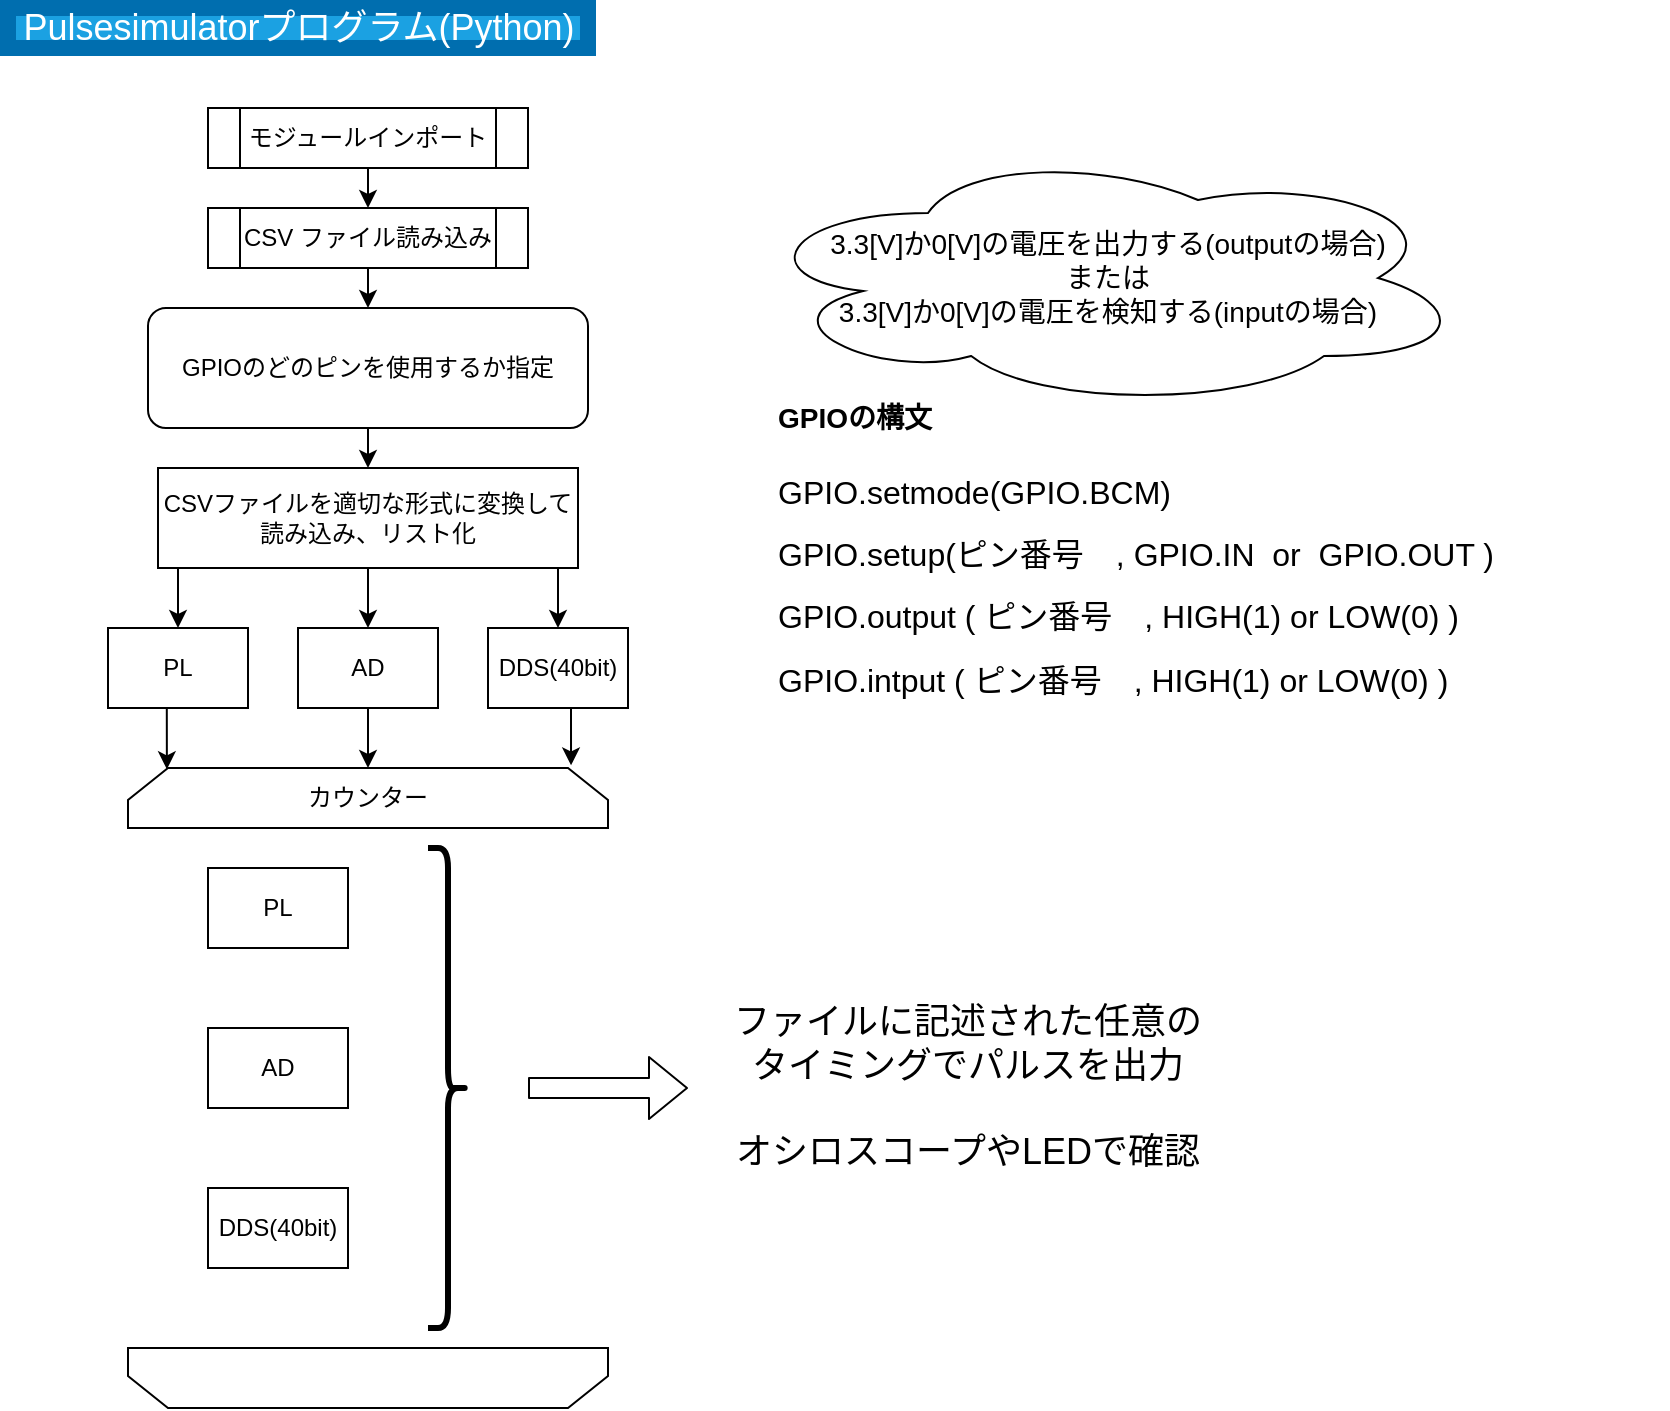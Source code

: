<mxfile version="13.1.3">
    <diagram id="6hGFLwfOUW9BJ-s0fimq" name="Page-1">
        <mxGraphModel dx="758" dy="815" grid="1" gridSize="10" guides="1" tooltips="1" connect="1" arrows="1" fold="1" page="0" pageScale="1" pageWidth="827" pageHeight="1169" math="0" shadow="0">
            <root>
                <mxCell id="0"/>
                <mxCell id="1" parent="0"/>
                <mxCell id="2" value="&lt;font style=&quot;font-size: 18px&quot;&gt;Pulsesimulatorプログラム(Python)&lt;br&gt;&lt;/font&gt;" style="text;html=1;align=center;verticalAlign=middle;resizable=0;points=[];autosize=1;strokeWidth=8;fillColor=#1ba1e2;strokeColor=#006EAF;fontColor=#ffffff;" parent="1" vertex="1">
                    <mxGeometry x="20" y="50" width="290" height="20" as="geometry"/>
                </mxCell>
                <mxCell id="14" style="edgeStyle=orthogonalEdgeStyle;rounded=0;orthogonalLoop=1;jettySize=auto;html=1;exitX=0.5;exitY=1;exitDx=0;exitDy=0;entryX=0.5;entryY=0;entryDx=0;entryDy=0;" parent="1" source="7" target="10" edge="1">
                    <mxGeometry relative="1" as="geometry"/>
                </mxCell>
                <mxCell id="7" value="CSV ファイル読み込み" style="shape=process;whiteSpace=wrap;html=1;backgroundOutline=1;strokeWidth=1;" parent="1" vertex="1">
                    <mxGeometry x="120" y="150" width="160" height="30" as="geometry"/>
                </mxCell>
                <mxCell id="9" style="edgeStyle=orthogonalEdgeStyle;rounded=0;orthogonalLoop=1;jettySize=auto;html=1;exitX=0.5;exitY=1;exitDx=0;exitDy=0;entryX=0.5;entryY=0;entryDx=0;entryDy=0;" parent="1" source="8" target="7" edge="1">
                    <mxGeometry relative="1" as="geometry"/>
                </mxCell>
                <mxCell id="8" value="モジュールインポート" style="shape=process;whiteSpace=wrap;html=1;backgroundOutline=1;strokeWidth=1;" parent="1" vertex="1">
                    <mxGeometry x="120" y="100" width="160" height="30" as="geometry"/>
                </mxCell>
                <mxCell id="45" style="edgeStyle=orthogonalEdgeStyle;rounded=0;orthogonalLoop=1;jettySize=auto;html=1;exitX=0.5;exitY=1;exitDx=0;exitDy=0;entryX=0.5;entryY=0;entryDx=0;entryDy=0;fontSize=18;" parent="1" source="10" target="15" edge="1">
                    <mxGeometry relative="1" as="geometry"/>
                </mxCell>
                <mxCell id="10" value="GPIOのどのピンを使用するか指定" style="rounded=1;whiteSpace=wrap;html=1;strokeWidth=1;" parent="1" vertex="1">
                    <mxGeometry x="90" y="200" width="220" height="60" as="geometry"/>
                </mxCell>
                <mxCell id="21" style="edgeStyle=orthogonalEdgeStyle;rounded=0;orthogonalLoop=1;jettySize=auto;html=1;exitX=0;exitY=1;exitDx=0;exitDy=0;entryX=0.5;entryY=0;entryDx=0;entryDy=0;" parent="1" source="15" target="16" edge="1">
                    <mxGeometry relative="1" as="geometry"/>
                </mxCell>
                <mxCell id="23" style="edgeStyle=orthogonalEdgeStyle;rounded=0;orthogonalLoop=1;jettySize=auto;html=1;exitX=1;exitY=1;exitDx=0;exitDy=0;entryX=0.5;entryY=0;entryDx=0;entryDy=0;" parent="1" source="15" target="18" edge="1">
                    <mxGeometry relative="1" as="geometry"/>
                </mxCell>
                <mxCell id="24" style="edgeStyle=orthogonalEdgeStyle;rounded=0;orthogonalLoop=1;jettySize=auto;html=1;exitX=0.5;exitY=1;exitDx=0;exitDy=0;" parent="1" source="15" target="17" edge="1">
                    <mxGeometry relative="1" as="geometry"/>
                </mxCell>
                <mxCell id="15" value="CSVファイルを適切な形式に変換して読み込み、リスト化" style="rounded=0;whiteSpace=wrap;html=1;strokeWidth=1;" parent="1" vertex="1">
                    <mxGeometry x="95" y="280" width="210" height="50" as="geometry"/>
                </mxCell>
                <mxCell id="34" style="edgeStyle=orthogonalEdgeStyle;rounded=0;orthogonalLoop=1;jettySize=auto;html=1;exitX=0.5;exitY=1;exitDx=0;exitDy=0;entryX=0.081;entryY=0.022;entryDx=0;entryDy=0;entryPerimeter=0;" parent="1" source="16" target="25" edge="1">
                    <mxGeometry relative="1" as="geometry"/>
                </mxCell>
                <mxCell id="16" value="PL" style="rounded=0;whiteSpace=wrap;html=1;strokeWidth=1;" parent="1" vertex="1">
                    <mxGeometry x="70" y="360" width="70" height="40" as="geometry"/>
                </mxCell>
                <mxCell id="33" style="edgeStyle=orthogonalEdgeStyle;rounded=0;orthogonalLoop=1;jettySize=auto;html=1;exitX=0.5;exitY=1;exitDx=0;exitDy=0;entryX=0.5;entryY=0;entryDx=0;entryDy=0;" parent="1" source="17" target="25" edge="1">
                    <mxGeometry relative="1" as="geometry"/>
                </mxCell>
                <mxCell id="17" value="AD" style="rounded=0;whiteSpace=wrap;html=1;strokeWidth=1;" parent="1" vertex="1">
                    <mxGeometry x="165" y="360" width="70" height="40" as="geometry"/>
                </mxCell>
                <mxCell id="32" style="edgeStyle=orthogonalEdgeStyle;rounded=0;orthogonalLoop=1;jettySize=auto;html=1;exitX=0.5;exitY=1;exitDx=0;exitDy=0;entryX=0.923;entryY=-0.044;entryDx=0;entryDy=0;entryPerimeter=0;" parent="1" source="18" target="25" edge="1">
                    <mxGeometry relative="1" as="geometry">
                        <mxPoint x="295" y="420" as="targetPoint"/>
                    </mxGeometry>
                </mxCell>
                <mxCell id="18" value="DDS(40bit)" style="rounded=0;whiteSpace=wrap;html=1;strokeWidth=1;" parent="1" vertex="1">
                    <mxGeometry x="260" y="360" width="70" height="40" as="geometry"/>
                </mxCell>
                <mxCell id="25" value="カウンター" style="shape=loopLimit;whiteSpace=wrap;html=1;strokeWidth=1;" parent="1" vertex="1">
                    <mxGeometry x="80" y="430" width="240" height="30" as="geometry"/>
                </mxCell>
                <mxCell id="28" value="" style="shape=loopLimit;whiteSpace=wrap;html=1;strokeWidth=1;rotation=-180;" parent="1" vertex="1">
                    <mxGeometry x="80" y="720" width="240" height="30" as="geometry"/>
                </mxCell>
                <mxCell id="29" value="PL" style="rounded=0;whiteSpace=wrap;html=1;strokeWidth=1;" parent="1" vertex="1">
                    <mxGeometry x="120" y="480" width="70" height="40" as="geometry"/>
                </mxCell>
                <mxCell id="30" value="AD" style="rounded=0;whiteSpace=wrap;html=1;strokeWidth=1;" parent="1" vertex="1">
                    <mxGeometry x="120" y="560" width="70" height="40" as="geometry"/>
                </mxCell>
                <mxCell id="31" value="DDS(40bit)" style="rounded=0;whiteSpace=wrap;html=1;strokeWidth=1;" parent="1" vertex="1">
                    <mxGeometry x="120" y="640" width="70" height="40" as="geometry"/>
                </mxCell>
                <mxCell id="35" value="" style="shape=curlyBracket;whiteSpace=wrap;html=1;rounded=1;strokeWidth=3;rotation=-180;" parent="1" vertex="1">
                    <mxGeometry x="230.0" y="470" width="20" height="240" as="geometry"/>
                </mxCell>
                <mxCell id="36" value="" style="shape=flexArrow;endArrow=classic;html=1;" parent="1" edge="1">
                    <mxGeometry width="50" height="50" relative="1" as="geometry">
                        <mxPoint x="280" y="590" as="sourcePoint"/>
                        <mxPoint x="360" y="590" as="targetPoint"/>
                    </mxGeometry>
                </mxCell>
                <mxCell id="37" value="&lt;font style=&quot;font-size: 18px&quot;&gt;ファイルに記述された任意のタイミングでパルスを出力&lt;br&gt;&lt;br&gt;オシロスコープやLEDで確認&lt;/font&gt;" style="text;html=1;strokeColor=none;fillColor=none;align=center;verticalAlign=middle;whiteSpace=wrap;rounded=0;" parent="1" vertex="1">
                    <mxGeometry x="380" y="565" width="240" height="50" as="geometry"/>
                </mxCell>
                <mxCell id="38" value="" style="group" parent="1" vertex="1" connectable="0">
                    <mxGeometry x="400" y="130" width="450" height="290" as="geometry"/>
                </mxCell>
                <mxCell id="11" value="&lt;h1&gt;&lt;font style=&quot;font-size: 14px&quot;&gt;GPIOの構文&lt;/font&gt;&lt;/h1&gt;&lt;p&gt;&lt;font size=&quot;3&quot;&gt;GPIO.setmode(GPIO.BCM)&lt;/font&gt;&lt;/p&gt;&lt;p&gt;&lt;font size=&quot;3&quot;&gt;GPIO.setup(ピン番号　, GPIO.IN&amp;nbsp; or&amp;nbsp; GPIO.OUT )&lt;/font&gt;&lt;/p&gt;&lt;p&gt;&lt;font size=&quot;3&quot;&gt;GPIO.output ( ピン番号　, HIGH(1) or LOW(0) )&lt;/font&gt;&lt;/p&gt;&lt;p&gt;&lt;font size=&quot;3&quot;&gt;GPIO.intput ( ピン番号　, HIGH(1) or LOW(0) )&lt;br&gt;&lt;/font&gt;&lt;/p&gt;&lt;p&gt;&lt;font size=&quot;3&quot;&gt;&amp;nbsp;&lt;/font&gt;&lt;/p&gt;" style="text;html=1;strokeColor=none;fillColor=none;spacing=5;spacingTop=-20;whiteSpace=wrap;overflow=hidden;rounded=0;" parent="38" vertex="1">
                    <mxGeometry y="102" width="430" height="188" as="geometry"/>
                </mxCell>
                <mxCell id="13" value="&lt;font style=&quot;font-size: 14px&quot;&gt;3.3[V]か0[V]の電圧を出力する(outputの場合)&lt;br&gt;または&lt;br&gt;3.3[V]か0[V]の電圧を検知する(inputの場合)&lt;/font&gt;" style="ellipse;shape=cloud;whiteSpace=wrap;html=1;strokeWidth=1;" parent="38" vertex="1">
                    <mxGeometry x="-10" y="-10" width="360" height="130" as="geometry"/>
                </mxCell>
            </root>
        </mxGraphModel>
    </diagram>
</mxfile>